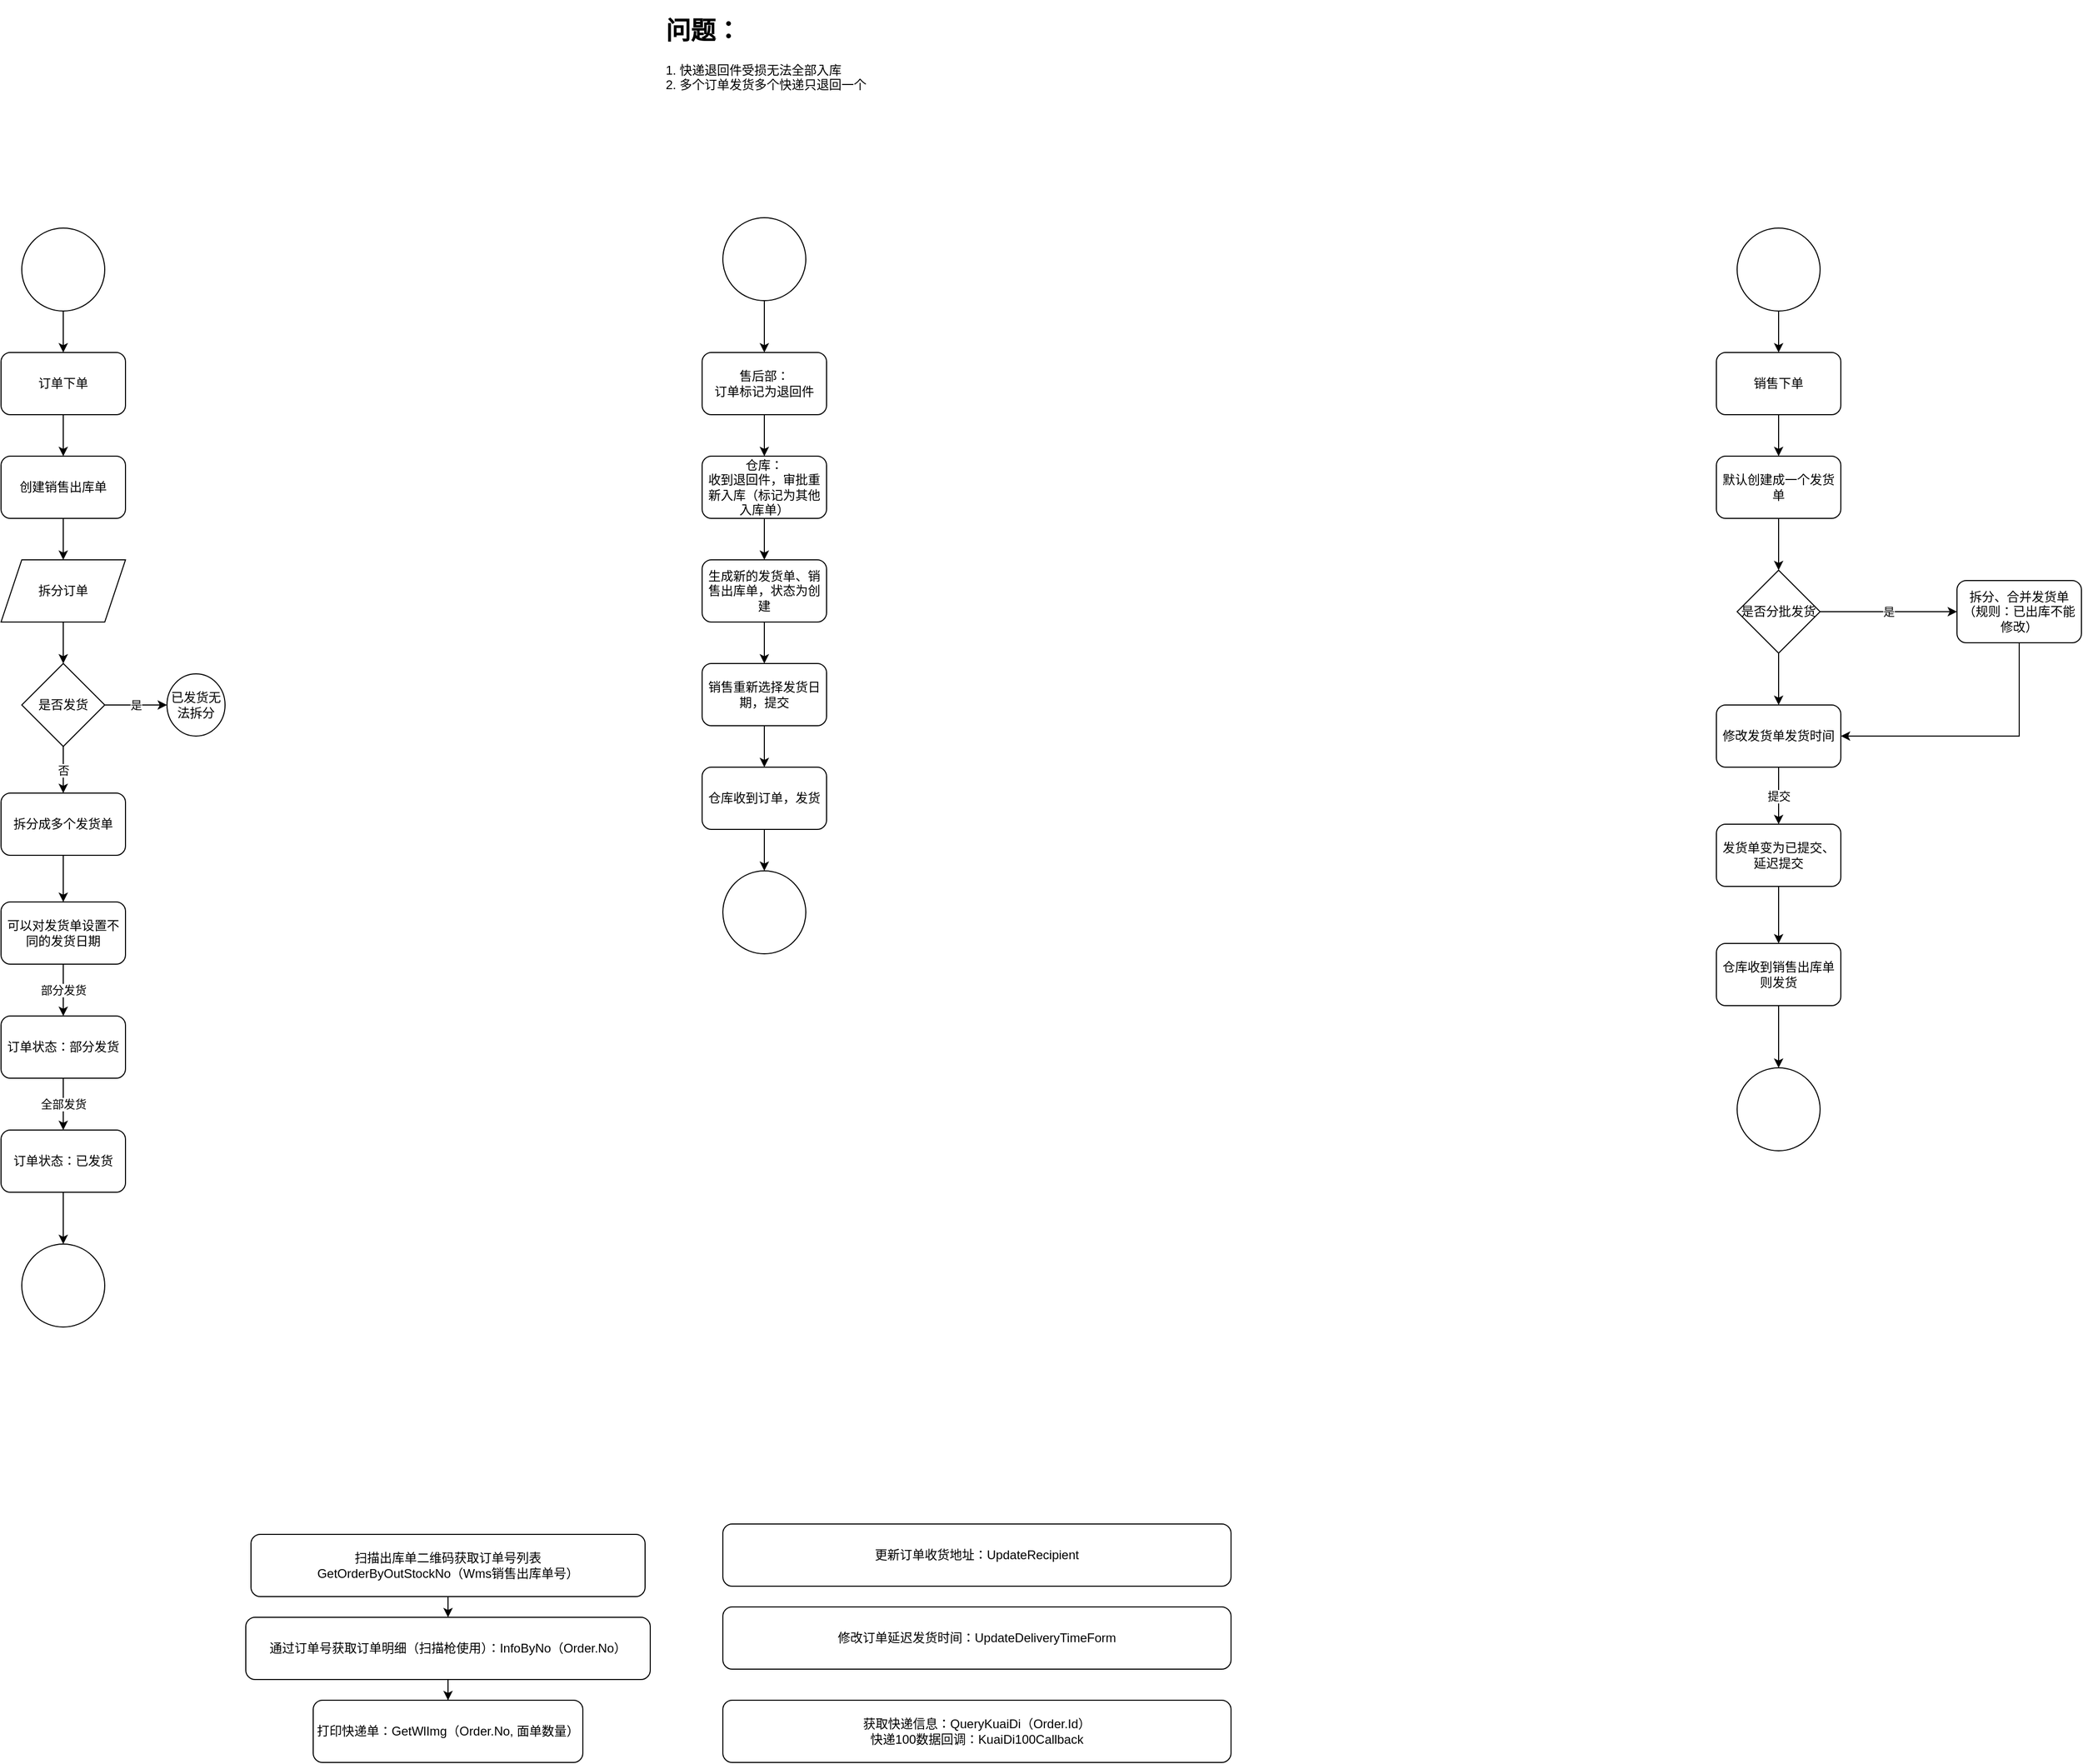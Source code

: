 <mxfile version="17.2.4" type="github">
  <diagram id="C5RBs43oDa-KdzZeNtuy" name="Page-1">
    <mxGraphModel dx="1422" dy="1923" grid="1" gridSize="10" guides="1" tooltips="1" connect="1" arrows="1" fold="1" page="1" pageScale="1" pageWidth="827" pageHeight="1169" math="0" shadow="0">
      <root>
        <mxCell id="WIyWlLk6GJQsqaUBKTNV-0" />
        <mxCell id="WIyWlLk6GJQsqaUBKTNV-1" parent="WIyWlLk6GJQsqaUBKTNV-0" />
        <mxCell id="AFWHIX_xCTyR2BvoL2W4-3" style="edgeStyle=orthogonalEdgeStyle;rounded=0;orthogonalLoop=1;jettySize=auto;html=1;" parent="WIyWlLk6GJQsqaUBKTNV-1" source="AFWHIX_xCTyR2BvoL2W4-0" target="AFWHIX_xCTyR2BvoL2W4-1" edge="1">
          <mxGeometry relative="1" as="geometry" />
        </mxCell>
        <mxCell id="AFWHIX_xCTyR2BvoL2W4-0" value="" style="ellipse;whiteSpace=wrap;html=1;aspect=fixed;" parent="WIyWlLk6GJQsqaUBKTNV-1" vertex="1">
          <mxGeometry x="374" y="10" width="80" height="80" as="geometry" />
        </mxCell>
        <mxCell id="AFWHIX_xCTyR2BvoL2W4-4" style="edgeStyle=orthogonalEdgeStyle;rounded=0;orthogonalLoop=1;jettySize=auto;html=1;" parent="WIyWlLk6GJQsqaUBKTNV-1" source="AFWHIX_xCTyR2BvoL2W4-1" target="AFWHIX_xCTyR2BvoL2W4-2" edge="1">
          <mxGeometry relative="1" as="geometry" />
        </mxCell>
        <mxCell id="AFWHIX_xCTyR2BvoL2W4-1" value="订单下单" style="rounded=1;whiteSpace=wrap;html=1;" parent="WIyWlLk6GJQsqaUBKTNV-1" vertex="1">
          <mxGeometry x="354" y="130" width="120" height="60" as="geometry" />
        </mxCell>
        <mxCell id="AFWHIX_xCTyR2BvoL2W4-6" style="edgeStyle=orthogonalEdgeStyle;rounded=0;orthogonalLoop=1;jettySize=auto;html=1;" parent="WIyWlLk6GJQsqaUBKTNV-1" source="AFWHIX_xCTyR2BvoL2W4-2" target="AFWHIX_xCTyR2BvoL2W4-5" edge="1">
          <mxGeometry relative="1" as="geometry" />
        </mxCell>
        <mxCell id="AFWHIX_xCTyR2BvoL2W4-2" value="创建销售出库单" style="rounded=1;whiteSpace=wrap;html=1;" parent="WIyWlLk6GJQsqaUBKTNV-1" vertex="1">
          <mxGeometry x="354" y="230" width="120" height="60" as="geometry" />
        </mxCell>
        <mxCell id="AFWHIX_xCTyR2BvoL2W4-8" style="edgeStyle=orthogonalEdgeStyle;rounded=0;orthogonalLoop=1;jettySize=auto;html=1;" parent="WIyWlLk6GJQsqaUBKTNV-1" source="AFWHIX_xCTyR2BvoL2W4-5" target="AFWHIX_xCTyR2BvoL2W4-7" edge="1">
          <mxGeometry relative="1" as="geometry" />
        </mxCell>
        <mxCell id="AFWHIX_xCTyR2BvoL2W4-5" value="拆分订单" style="shape=parallelogram;perimeter=parallelogramPerimeter;whiteSpace=wrap;html=1;fixedSize=1;" parent="WIyWlLk6GJQsqaUBKTNV-1" vertex="1">
          <mxGeometry x="354" y="330" width="120" height="60" as="geometry" />
        </mxCell>
        <mxCell id="AFWHIX_xCTyR2BvoL2W4-10" value="否" style="edgeStyle=orthogonalEdgeStyle;rounded=0;orthogonalLoop=1;jettySize=auto;html=1;" parent="WIyWlLk6GJQsqaUBKTNV-1" source="AFWHIX_xCTyR2BvoL2W4-7" target="AFWHIX_xCTyR2BvoL2W4-9" edge="1">
          <mxGeometry relative="1" as="geometry" />
        </mxCell>
        <mxCell id="AFWHIX_xCTyR2BvoL2W4-12" value="是" style="edgeStyle=orthogonalEdgeStyle;rounded=0;orthogonalLoop=1;jettySize=auto;html=1;" parent="WIyWlLk6GJQsqaUBKTNV-1" source="AFWHIX_xCTyR2BvoL2W4-7" target="AFWHIX_xCTyR2BvoL2W4-11" edge="1">
          <mxGeometry relative="1" as="geometry" />
        </mxCell>
        <mxCell id="AFWHIX_xCTyR2BvoL2W4-7" value="是否发货" style="rhombus;whiteSpace=wrap;html=1;" parent="WIyWlLk6GJQsqaUBKTNV-1" vertex="1">
          <mxGeometry x="374" y="430" width="80" height="80" as="geometry" />
        </mxCell>
        <mxCell id="AFWHIX_xCTyR2BvoL2W4-14" style="edgeStyle=orthogonalEdgeStyle;rounded=0;orthogonalLoop=1;jettySize=auto;html=1;" parent="WIyWlLk6GJQsqaUBKTNV-1" source="AFWHIX_xCTyR2BvoL2W4-9" target="AFWHIX_xCTyR2BvoL2W4-13" edge="1">
          <mxGeometry relative="1" as="geometry" />
        </mxCell>
        <mxCell id="AFWHIX_xCTyR2BvoL2W4-9" value="拆分成多个发货单" style="rounded=1;whiteSpace=wrap;html=1;" parent="WIyWlLk6GJQsqaUBKTNV-1" vertex="1">
          <mxGeometry x="354" y="555" width="120" height="60" as="geometry" />
        </mxCell>
        <mxCell id="AFWHIX_xCTyR2BvoL2W4-11" value="已发货无法拆分" style="ellipse;whiteSpace=wrap;html=1;" parent="WIyWlLk6GJQsqaUBKTNV-1" vertex="1">
          <mxGeometry x="514" y="440" width="56" height="60" as="geometry" />
        </mxCell>
        <mxCell id="AFWHIX_xCTyR2BvoL2W4-16" value="部分发货" style="edgeStyle=orthogonalEdgeStyle;rounded=0;orthogonalLoop=1;jettySize=auto;html=1;" parent="WIyWlLk6GJQsqaUBKTNV-1" source="AFWHIX_xCTyR2BvoL2W4-13" target="AFWHIX_xCTyR2BvoL2W4-15" edge="1">
          <mxGeometry relative="1" as="geometry" />
        </mxCell>
        <mxCell id="AFWHIX_xCTyR2BvoL2W4-13" value="可以对发货单设置不同的发货日期" style="rounded=1;whiteSpace=wrap;html=1;" parent="WIyWlLk6GJQsqaUBKTNV-1" vertex="1">
          <mxGeometry x="354" y="660" width="120" height="60" as="geometry" />
        </mxCell>
        <mxCell id="AFWHIX_xCTyR2BvoL2W4-18" value="全部发货" style="edgeStyle=orthogonalEdgeStyle;rounded=0;orthogonalLoop=1;jettySize=auto;html=1;" parent="WIyWlLk6GJQsqaUBKTNV-1" source="AFWHIX_xCTyR2BvoL2W4-15" target="AFWHIX_xCTyR2BvoL2W4-17" edge="1">
          <mxGeometry relative="1" as="geometry" />
        </mxCell>
        <mxCell id="AFWHIX_xCTyR2BvoL2W4-15" value="订单状态：部分发货" style="rounded=1;whiteSpace=wrap;html=1;" parent="WIyWlLk6GJQsqaUBKTNV-1" vertex="1">
          <mxGeometry x="354" y="770" width="120" height="60" as="geometry" />
        </mxCell>
        <mxCell id="AFWHIX_xCTyR2BvoL2W4-21" style="edgeStyle=orthogonalEdgeStyle;rounded=0;orthogonalLoop=1;jettySize=auto;html=1;" parent="WIyWlLk6GJQsqaUBKTNV-1" source="AFWHIX_xCTyR2BvoL2W4-17" target="AFWHIX_xCTyR2BvoL2W4-20" edge="1">
          <mxGeometry relative="1" as="geometry" />
        </mxCell>
        <mxCell id="AFWHIX_xCTyR2BvoL2W4-17" value="订单状态：已发货" style="rounded=1;whiteSpace=wrap;html=1;" parent="WIyWlLk6GJQsqaUBKTNV-1" vertex="1">
          <mxGeometry x="354" y="880" width="120" height="60" as="geometry" />
        </mxCell>
        <mxCell id="AFWHIX_xCTyR2BvoL2W4-20" value="" style="ellipse;whiteSpace=wrap;html=1;aspect=fixed;" parent="WIyWlLk6GJQsqaUBKTNV-1" vertex="1">
          <mxGeometry x="374" y="990" width="80" height="80" as="geometry" />
        </mxCell>
        <mxCell id="AFWHIX_xCTyR2BvoL2W4-25" style="edgeStyle=orthogonalEdgeStyle;rounded=0;orthogonalLoop=1;jettySize=auto;html=1;" parent="WIyWlLk6GJQsqaUBKTNV-1" source="AFWHIX_xCTyR2BvoL2W4-22" target="AFWHIX_xCTyR2BvoL2W4-24" edge="1">
          <mxGeometry relative="1" as="geometry" />
        </mxCell>
        <mxCell id="AFWHIX_xCTyR2BvoL2W4-22" value="" style="ellipse;whiteSpace=wrap;html=1;aspect=fixed;" parent="WIyWlLk6GJQsqaUBKTNV-1" vertex="1">
          <mxGeometry x="1050" width="80" height="80" as="geometry" />
        </mxCell>
        <mxCell id="AFWHIX_xCTyR2BvoL2W4-23" value="&lt;h1&gt;问题：&lt;/h1&gt;&lt;div&gt;1. 快递退回件受损无法全部入库&lt;/div&gt;&lt;div&gt;2. 多个订单发货多个快递只退回一个&lt;/div&gt;" style="text;html=1;strokeColor=none;fillColor=none;spacing=5;spacingTop=-20;whiteSpace=wrap;overflow=hidden;rounded=0;" parent="WIyWlLk6GJQsqaUBKTNV-1" vertex="1">
          <mxGeometry x="990" y="-200" width="370" height="120" as="geometry" />
        </mxCell>
        <mxCell id="AFWHIX_xCTyR2BvoL2W4-27" style="edgeStyle=orthogonalEdgeStyle;rounded=0;orthogonalLoop=1;jettySize=auto;html=1;" parent="WIyWlLk6GJQsqaUBKTNV-1" source="AFWHIX_xCTyR2BvoL2W4-24" target="AFWHIX_xCTyR2BvoL2W4-26" edge="1">
          <mxGeometry relative="1" as="geometry" />
        </mxCell>
        <mxCell id="AFWHIX_xCTyR2BvoL2W4-24" value="售后部：&lt;br&gt;订单标记为退回件" style="rounded=1;whiteSpace=wrap;html=1;" parent="WIyWlLk6GJQsqaUBKTNV-1" vertex="1">
          <mxGeometry x="1030" y="130" width="120" height="60" as="geometry" />
        </mxCell>
        <mxCell id="AFWHIX_xCTyR2BvoL2W4-29" value="" style="edgeStyle=orthogonalEdgeStyle;rounded=0;orthogonalLoop=1;jettySize=auto;html=1;" parent="WIyWlLk6GJQsqaUBKTNV-1" source="AFWHIX_xCTyR2BvoL2W4-26" target="AFWHIX_xCTyR2BvoL2W4-28" edge="1">
          <mxGeometry relative="1" as="geometry" />
        </mxCell>
        <mxCell id="AFWHIX_xCTyR2BvoL2W4-26" value="仓库：&lt;br&gt;收到退回件，审批重新入库（标记为其他入库单）" style="rounded=1;whiteSpace=wrap;html=1;" parent="WIyWlLk6GJQsqaUBKTNV-1" vertex="1">
          <mxGeometry x="1030" y="230" width="120" height="60" as="geometry" />
        </mxCell>
        <mxCell id="AFWHIX_xCTyR2BvoL2W4-52" value="" style="edgeStyle=orthogonalEdgeStyle;rounded=0;orthogonalLoop=1;jettySize=auto;html=1;" parent="WIyWlLk6GJQsqaUBKTNV-1" source="AFWHIX_xCTyR2BvoL2W4-28" target="AFWHIX_xCTyR2BvoL2W4-51" edge="1">
          <mxGeometry relative="1" as="geometry" />
        </mxCell>
        <mxCell id="AFWHIX_xCTyR2BvoL2W4-28" value="生成新的发货单、销售出库单，状态为创建" style="whiteSpace=wrap;html=1;rounded=1;" parent="WIyWlLk6GJQsqaUBKTNV-1" vertex="1">
          <mxGeometry x="1030" y="330" width="120" height="60" as="geometry" />
        </mxCell>
        <mxCell id="AFWHIX_xCTyR2BvoL2W4-33" style="edgeStyle=orthogonalEdgeStyle;rounded=0;orthogonalLoop=1;jettySize=auto;html=1;" parent="WIyWlLk6GJQsqaUBKTNV-1" source="AFWHIX_xCTyR2BvoL2W4-30" target="AFWHIX_xCTyR2BvoL2W4-31" edge="1">
          <mxGeometry relative="1" as="geometry" />
        </mxCell>
        <mxCell id="AFWHIX_xCTyR2BvoL2W4-30" value="" style="ellipse;whiteSpace=wrap;html=1;aspect=fixed;" parent="WIyWlLk6GJQsqaUBKTNV-1" vertex="1">
          <mxGeometry x="2028" y="10" width="80" height="80" as="geometry" />
        </mxCell>
        <mxCell id="AFWHIX_xCTyR2BvoL2W4-34" style="edgeStyle=orthogonalEdgeStyle;rounded=0;orthogonalLoop=1;jettySize=auto;html=1;" parent="WIyWlLk6GJQsqaUBKTNV-1" source="AFWHIX_xCTyR2BvoL2W4-31" target="AFWHIX_xCTyR2BvoL2W4-32" edge="1">
          <mxGeometry relative="1" as="geometry" />
        </mxCell>
        <mxCell id="AFWHIX_xCTyR2BvoL2W4-31" value="销售下单" style="rounded=1;whiteSpace=wrap;html=1;" parent="WIyWlLk6GJQsqaUBKTNV-1" vertex="1">
          <mxGeometry x="2008" y="130" width="120" height="60" as="geometry" />
        </mxCell>
        <mxCell id="AFWHIX_xCTyR2BvoL2W4-38" style="edgeStyle=orthogonalEdgeStyle;rounded=0;orthogonalLoop=1;jettySize=auto;html=1;" parent="WIyWlLk6GJQsqaUBKTNV-1" source="AFWHIX_xCTyR2BvoL2W4-32" target="AFWHIX_xCTyR2BvoL2W4-37" edge="1">
          <mxGeometry relative="1" as="geometry" />
        </mxCell>
        <mxCell id="AFWHIX_xCTyR2BvoL2W4-32" value="默认创建成一个发货单" style="rounded=1;whiteSpace=wrap;html=1;" parent="WIyWlLk6GJQsqaUBKTNV-1" vertex="1">
          <mxGeometry x="2008" y="230" width="120" height="60" as="geometry" />
        </mxCell>
        <mxCell id="AFWHIX_xCTyR2BvoL2W4-40" value="是" style="edgeStyle=orthogonalEdgeStyle;rounded=0;orthogonalLoop=1;jettySize=auto;html=1;" parent="WIyWlLk6GJQsqaUBKTNV-1" source="AFWHIX_xCTyR2BvoL2W4-37" target="AFWHIX_xCTyR2BvoL2W4-39" edge="1">
          <mxGeometry relative="1" as="geometry" />
        </mxCell>
        <mxCell id="AFWHIX_xCTyR2BvoL2W4-42" style="edgeStyle=orthogonalEdgeStyle;rounded=0;orthogonalLoop=1;jettySize=auto;html=1;" parent="WIyWlLk6GJQsqaUBKTNV-1" source="AFWHIX_xCTyR2BvoL2W4-37" target="AFWHIX_xCTyR2BvoL2W4-41" edge="1">
          <mxGeometry relative="1" as="geometry" />
        </mxCell>
        <mxCell id="AFWHIX_xCTyR2BvoL2W4-37" value="是否分批发货" style="rhombus;whiteSpace=wrap;html=1;" parent="WIyWlLk6GJQsqaUBKTNV-1" vertex="1">
          <mxGeometry x="2028" y="340" width="80" height="80" as="geometry" />
        </mxCell>
        <mxCell id="AFWHIX_xCTyR2BvoL2W4-43" style="edgeStyle=orthogonalEdgeStyle;rounded=0;orthogonalLoop=1;jettySize=auto;html=1;entryX=1;entryY=0.5;entryDx=0;entryDy=0;exitX=0.5;exitY=1;exitDx=0;exitDy=0;" parent="WIyWlLk6GJQsqaUBKTNV-1" source="AFWHIX_xCTyR2BvoL2W4-39" target="AFWHIX_xCTyR2BvoL2W4-41" edge="1">
          <mxGeometry relative="1" as="geometry" />
        </mxCell>
        <mxCell id="AFWHIX_xCTyR2BvoL2W4-39" value="拆分、合并发货单&lt;br&gt;（规则：已出库不能修改）" style="rounded=1;whiteSpace=wrap;html=1;" parent="WIyWlLk6GJQsqaUBKTNV-1" vertex="1">
          <mxGeometry x="2240" y="350" width="120" height="60" as="geometry" />
        </mxCell>
        <mxCell id="AFWHIX_xCTyR2BvoL2W4-45" value="提交" style="edgeStyle=orthogonalEdgeStyle;rounded=0;orthogonalLoop=1;jettySize=auto;html=1;" parent="WIyWlLk6GJQsqaUBKTNV-1" source="AFWHIX_xCTyR2BvoL2W4-41" target="AFWHIX_xCTyR2BvoL2W4-44" edge="1">
          <mxGeometry relative="1" as="geometry" />
        </mxCell>
        <mxCell id="AFWHIX_xCTyR2BvoL2W4-41" value="修改发货单发货时间" style="rounded=1;whiteSpace=wrap;html=1;" parent="WIyWlLk6GJQsqaUBKTNV-1" vertex="1">
          <mxGeometry x="2008" y="470" width="120" height="60" as="geometry" />
        </mxCell>
        <mxCell id="AFWHIX_xCTyR2BvoL2W4-47" style="edgeStyle=orthogonalEdgeStyle;rounded=0;orthogonalLoop=1;jettySize=auto;html=1;" parent="WIyWlLk6GJQsqaUBKTNV-1" source="AFWHIX_xCTyR2BvoL2W4-44" target="AFWHIX_xCTyR2BvoL2W4-46" edge="1">
          <mxGeometry relative="1" as="geometry" />
        </mxCell>
        <mxCell id="AFWHIX_xCTyR2BvoL2W4-44" value="发货单变为已提交、延迟提交" style="rounded=1;whiteSpace=wrap;html=1;" parent="WIyWlLk6GJQsqaUBKTNV-1" vertex="1">
          <mxGeometry x="2008" y="585" width="120" height="60" as="geometry" />
        </mxCell>
        <mxCell id="AFWHIX_xCTyR2BvoL2W4-50" style="edgeStyle=orthogonalEdgeStyle;rounded=0;orthogonalLoop=1;jettySize=auto;html=1;" parent="WIyWlLk6GJQsqaUBKTNV-1" source="AFWHIX_xCTyR2BvoL2W4-46" target="AFWHIX_xCTyR2BvoL2W4-49" edge="1">
          <mxGeometry relative="1" as="geometry" />
        </mxCell>
        <mxCell id="AFWHIX_xCTyR2BvoL2W4-46" value="仓库收到销售出库单则发货" style="rounded=1;whiteSpace=wrap;html=1;" parent="WIyWlLk6GJQsqaUBKTNV-1" vertex="1">
          <mxGeometry x="2008" y="700" width="120" height="60" as="geometry" />
        </mxCell>
        <mxCell id="AFWHIX_xCTyR2BvoL2W4-49" value="" style="ellipse;whiteSpace=wrap;html=1;aspect=fixed;" parent="WIyWlLk6GJQsqaUBKTNV-1" vertex="1">
          <mxGeometry x="2028" y="820" width="80" height="80" as="geometry" />
        </mxCell>
        <mxCell id="AFWHIX_xCTyR2BvoL2W4-54" style="edgeStyle=orthogonalEdgeStyle;rounded=0;orthogonalLoop=1;jettySize=auto;html=1;" parent="WIyWlLk6GJQsqaUBKTNV-1" source="AFWHIX_xCTyR2BvoL2W4-51" target="AFWHIX_xCTyR2BvoL2W4-55" edge="1">
          <mxGeometry relative="1" as="geometry">
            <mxPoint x="1090" y="530" as="targetPoint" />
          </mxGeometry>
        </mxCell>
        <mxCell id="AFWHIX_xCTyR2BvoL2W4-51" value="销售重新选择发货日期，提交" style="whiteSpace=wrap;html=1;rounded=1;" parent="WIyWlLk6GJQsqaUBKTNV-1" vertex="1">
          <mxGeometry x="1030" y="430" width="120" height="60" as="geometry" />
        </mxCell>
        <mxCell id="AFWHIX_xCTyR2BvoL2W4-57" style="edgeStyle=orthogonalEdgeStyle;rounded=0;orthogonalLoop=1;jettySize=auto;html=1;" parent="WIyWlLk6GJQsqaUBKTNV-1" source="AFWHIX_xCTyR2BvoL2W4-55" target="AFWHIX_xCTyR2BvoL2W4-56" edge="1">
          <mxGeometry relative="1" as="geometry" />
        </mxCell>
        <mxCell id="AFWHIX_xCTyR2BvoL2W4-55" value="仓库收到订单，发货" style="rounded=1;whiteSpace=wrap;html=1;" parent="WIyWlLk6GJQsqaUBKTNV-1" vertex="1">
          <mxGeometry x="1030" y="530" width="120" height="60" as="geometry" />
        </mxCell>
        <mxCell id="AFWHIX_xCTyR2BvoL2W4-56" value="" style="ellipse;whiteSpace=wrap;html=1;aspect=fixed;" parent="WIyWlLk6GJQsqaUBKTNV-1" vertex="1">
          <mxGeometry x="1050" y="630" width="80" height="80" as="geometry" />
        </mxCell>
        <mxCell id="5HW0SoTk3jlKwKDl8WeO-0" value="修改订单延迟发货时间：UpdateDeliveryTimeForm" style="rounded=1;whiteSpace=wrap;html=1;" vertex="1" parent="WIyWlLk6GJQsqaUBKTNV-1">
          <mxGeometry x="1050" y="1340" width="490" height="60" as="geometry" />
        </mxCell>
        <mxCell id="5HW0SoTk3jlKwKDl8WeO-2" value="更新订单收货地址：UpdateRecipient" style="rounded=1;whiteSpace=wrap;html=1;" vertex="1" parent="WIyWlLk6GJQsqaUBKTNV-1">
          <mxGeometry x="1050" y="1260" width="490" height="60" as="geometry" />
        </mxCell>
        <mxCell id="5HW0SoTk3jlKwKDl8WeO-3" value="获取快递信息：QueryKuaiDi（Order.Id）&lt;br&gt;快递100数据回调：KuaiDi100Callback" style="rounded=1;whiteSpace=wrap;html=1;" vertex="1" parent="WIyWlLk6GJQsqaUBKTNV-1">
          <mxGeometry x="1050" y="1430" width="490" height="60" as="geometry" />
        </mxCell>
        <mxCell id="5HW0SoTk3jlKwKDl8WeO-12" style="edgeStyle=orthogonalEdgeStyle;rounded=0;orthogonalLoop=1;jettySize=auto;html=1;" edge="1" parent="WIyWlLk6GJQsqaUBKTNV-1" source="5HW0SoTk3jlKwKDl8WeO-4" target="5HW0SoTk3jlKwKDl8WeO-5">
          <mxGeometry relative="1" as="geometry" />
        </mxCell>
        <mxCell id="5HW0SoTk3jlKwKDl8WeO-4" value="扫描出库单二维码获取订单号列表&lt;br&gt;GetOrderByOutStockNo（Wms销售出库单号）" style="rounded=1;whiteSpace=wrap;html=1;" vertex="1" parent="WIyWlLk6GJQsqaUBKTNV-1">
          <mxGeometry x="595" y="1270" width="380" height="60" as="geometry" />
        </mxCell>
        <mxCell id="5HW0SoTk3jlKwKDl8WeO-13" style="edgeStyle=orthogonalEdgeStyle;rounded=0;orthogonalLoop=1;jettySize=auto;html=1;" edge="1" parent="WIyWlLk6GJQsqaUBKTNV-1" source="5HW0SoTk3jlKwKDl8WeO-5" target="5HW0SoTk3jlKwKDl8WeO-6">
          <mxGeometry relative="1" as="geometry" />
        </mxCell>
        <mxCell id="5HW0SoTk3jlKwKDl8WeO-5" value="通过订单号获取订单明细（扫描枪使用）：InfoByNo（Order.No）" style="rounded=1;whiteSpace=wrap;html=1;" vertex="1" parent="WIyWlLk6GJQsqaUBKTNV-1">
          <mxGeometry x="590" y="1350" width="390" height="60" as="geometry" />
        </mxCell>
        <mxCell id="5HW0SoTk3jlKwKDl8WeO-6" value="打印快递单：GetWlImg（Order.No, 面单数量）" style="rounded=1;whiteSpace=wrap;html=1;" vertex="1" parent="WIyWlLk6GJQsqaUBKTNV-1">
          <mxGeometry x="655" y="1430" width="260" height="60" as="geometry" />
        </mxCell>
      </root>
    </mxGraphModel>
  </diagram>
</mxfile>
